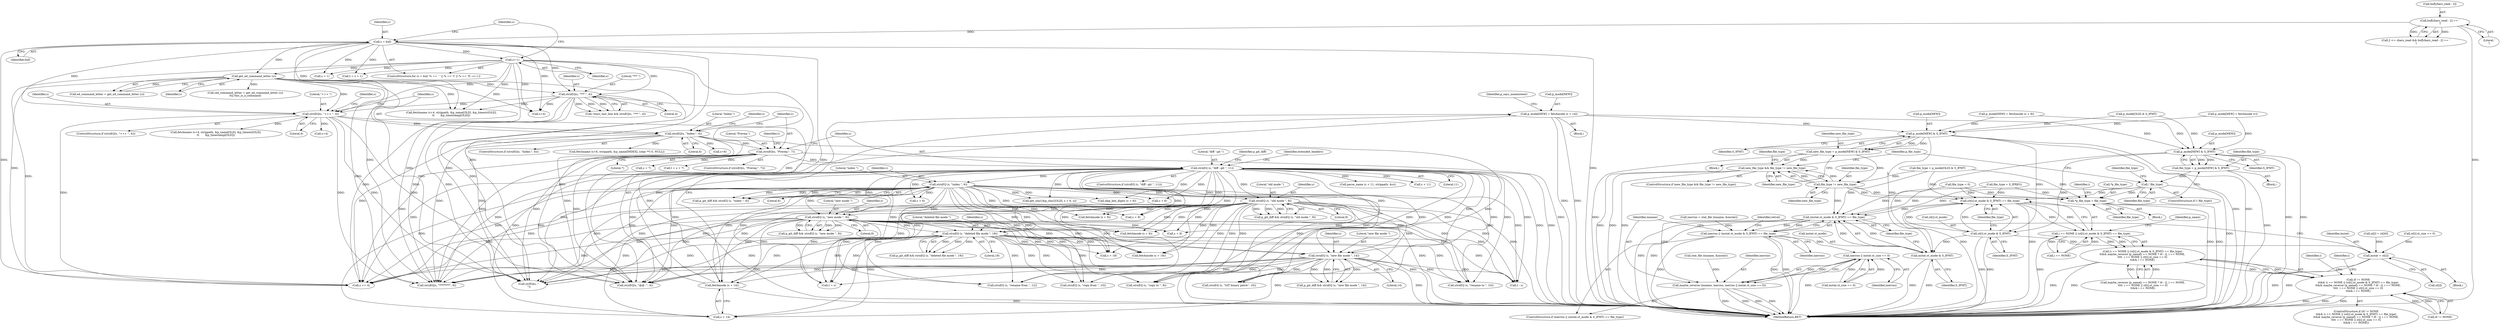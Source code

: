 digraph "0_savannah_f290f48a621867084884bfff87f8093c15195e6a@API" {
"1001030" [label="(Call,p_mode[NEW] = fetchmode (s + 14))"];
"1001034" [label="(Call,fetchmode (s + 14))"];
"1001025" [label="(Call,strnEQ (s, \"new file mode \", 14))"];
"1000980" [label="(Call,strnEQ (s, \"new mode \", 9))"];
"1000754" [label="(Call,strnEQ (s, \"diff --git \", 11))"];
"1000665" [label="(Call,strnEQ(s, \"Prereq:\", 7))"];
"1000639" [label="(Call,strnEQ(s, \"Index:\", 6))"];
"1000609" [label="(Call,strnEQ(s, \"+++ \", 4))"];
"1000559" [label="(Call,get_ed_command_letter (s))"];
"1000438" [label="(Call,s = buf)"];
"1000430" [label="(Call,buf[chars_read - 2] == '\r')"];
"1000455" [label="(Call,s++)"];
"1000582" [label="(Call,strnEQ(s, \"*** \", 4))"];
"1000859" [label="(Call,strnEQ (s, \"index \", 6))"];
"1000960" [label="(Call,strnEQ (s, \"old mode \", 9))"];
"1001000" [label="(Call,strnEQ (s, \"deleted file mode \", 18))"];
"1001648" [label="(Call,p_mode[NEW] & S_IFMT)"];
"1001646" [label="(Call,new_file_type = p_mode[NEW] & S_IFMT)"];
"1001654" [label="(Call,new_file_type && file_type != new_file_type)"];
"1001656" [label="(Call,file_type != new_file_type)"];
"1001677" [label="(Call,*p_file_type = file_type)"];
"1001945" [label="(Call,(st[i].st_mode & S_IFMT) == file_type)"];
"1001941" [label="(Call,i == NONE || (st[i].st_mode & S_IFMT) == file_type)"];
"1001940" [label="(Call,(i == NONE || (st[i].st_mode & S_IFMT) == file_type)\n\t\t&& maybe_reverse (p_name[i == NONE ? i0 : i], i == NONE,\n\t\t\t\t  i == NONE || st[i].st_size == 0)\n\t\t&& i == NONE)"];
"1001936" [label="(Call,i0 != NONE\n\t\t&& (i == NONE || (st[i].st_mode & S_IFMT) == file_type)\n\t\t&& maybe_reverse (p_name[i == NONE ? i0 : i], i == NONE,\n\t\t\t\t  i == NONE || st[i].st_size == 0)\n\t\t&& i == NONE)"];
"1002126" [label="(Call,(instat.st_mode & S_IFMT) == file_type)"];
"1002124" [label="(Call,inerrno || (instat.st_mode & S_IFMT) == file_type)"];
"1002136" [label="(Call,inerrno || instat.st_size == 0)"];
"1002133" [label="(Call,maybe_reverse (inname, inerrno, inerrno || instat.st_size == 0))"];
"1001946" [label="(Call,st[i].st_mode & S_IFMT)"];
"1002127" [label="(Call,instat.st_mode & S_IFMT)"];
"1002166" [label="(Call,instat = st[i])"];
"1001666" [label="(Call,p_mode[NEW] & S_IFMT)"];
"1001664" [label="(Call,file_type = p_mode[NEW] & S_IFMT)"];
"1001672" [label="(Call,! file_type)"];
"1000871" [label="(Call,s + 6)"];
"1000754" [label="(Call,strnEQ (s, \"diff --git \", 11))"];
"1001663" [label="(Block,)"];
"1001660" [label="(Identifier,file_type)"];
"1001026" [label="(Identifier,s)"];
"1001982" [label="(Identifier,i)"];
"1001672" [label="(Call,! file_type)"];
"1000645" [label="(Call,s+6)"];
"1001200" [label="(Call,t - s)"];
"1001971" [label="(Call,st[i].st_size == 0)"];
"1001947" [label="(Call,st[i].st_mode)"];
"1002166" [label="(Call,instat = st[i])"];
"1001034" [label="(Call,fetchmode (s + 14))"];
"1000641" [label="(Literal,\"Index:\")"];
"1000560" [label="(Identifier,s)"];
"1000989" [label="(Call,fetchmode (s + 9))"];
"1000436" [label="(Literal,'\r')"];
"1000857" [label="(Call,p_git_diff && strnEQ (s, \"index \", 6))"];
"1001040" [label="(Identifier,p_says_nonexistent)"];
"1001957" [label="(Identifier,p_name)"];
"1001027" [label="(Literal,\"new file mode \")"];
"1001050" [label="(Call,strnEQ (s, \"rename from \", 12))"];
"1000556" [label="(Call,(ed_command_letter = get_ed_command_letter (s))\n\t\t|| this_is_a_command)"];
"1001675" [label="(Identifier,file_type)"];
"1001646" [label="(Call,new_file_type = p_mode[NEW] & S_IFMT)"];
"1001118" [label="(Call,strnEQ (s, \"GIT binary patch\", 16))"];
"1000858" [label="(Identifier,p_git_diff)"];
"1002167" [label="(Identifier,instat)"];
"1000444" [label="(Identifier,s)"];
"1000861" [label="(Literal,\"index \")"];
"1000583" [label="(Identifier,s)"];
"1001644" [label="(Block,)"];
"1002134" [label="(Identifier,inname)"];
"1000981" [label="(Identifier,s)"];
"1001303" [label="(Call,s += 4)"];
"1002136" [label="(Call,inerrno || instat.st_size == 0)"];
"1000753" [label="(ControlStructure,if (strnEQ (s, \"diff --git \", 11)))"];
"1001674" [label="(Call,file_type = S_IFREG)"];
"1000870" [label="(Call,skip_hex_digits (s + 6))"];
"1001678" [label="(Call,*p_file_type)"];
"1001084" [label="(Call,strnEQ (s, \"copy from \", 10))"];
"1000430" [label="(Call,buf[chars_read - 2] == '\r')"];
"1001682" [label="(Identifier,i)"];
"1001003" [label="(Literal,18)"];
"1001009" [label="(Call,fetchmode (s + 18))"];
"1000582" [label="(Call,strnEQ(s, \"*** \", 4))"];
"1001652" [label="(Identifier,S_IFMT)"];
"1001635" [label="(Call,file_type = p_mode[OLD] & S_IFMT)"];
"1000456" [label="(Identifier,s)"];
"1001935" [label="(ControlStructure,if (i0 != NONE\n\t\t&& (i == NONE || (st[i].st_mode & S_IFMT) == file_type)\n\t\t&& maybe_reverse (p_name[i == NONE ? i0 : i], i == NONE,\n\t\t\t\t  i == NONE || st[i].st_size == 0)\n\t\t&& i == NONE))"];
"1002138" [label="(Call,instat.st_size == 0)"];
"1001671" [label="(ControlStructure,if (! file_type))"];
"1000584" [label="(Literal,\"*** \")"];
"1001936" [label="(Call,i0 != NONE\n\t\t&& (i == NONE || (st[i].st_mode & S_IFMT) == file_type)\n\t\t&& maybe_reverse (p_name[i == NONE ? i0 : i], i == NONE,\n\t\t\t\t  i == NONE || st[i].st_size == 0)\n\t\t&& i == NONE)"];
"1001679" [label="(Identifier,p_file_type)"];
"1000761" [label="(Identifier,extended_headers)"];
"1000908" [label="(Call,s + 6)"];
"1001649" [label="(Call,p_mode[NEW])"];
"1000755" [label="(Identifier,s)"];
"1002132" [label="(Identifier,file_type)"];
"1001001" [label="(Identifier,s)"];
"1001031" [label="(Call,p_mode[NEW])"];
"1001946" [label="(Call,st[i].st_mode & S_IFMT)"];
"1000440" [label="(Identifier,buf)"];
"1001658" [label="(Identifier,new_file_type)"];
"1001025" [label="(Call,strnEQ (s, \"new file mode \", 14))"];
"1001101" [label="(Call,strnEQ (s, \"copy to \", 8))"];
"1001246" [label="(Call,strnEQ(s, \"@@ -\", 4))"];
"1002173" [label="(MethodReturn,RET)"];
"1000666" [label="(Identifier,s)"];
"1000614" [label="(Call,fetchname (s+4, strippath, &p_name[OLD], &p_timestr[OLD],\n\t\t       &p_timestamp[OLD]))"];
"1000616" [label="(Identifier,s)"];
"1001940" [label="(Call,(i == NONE || (st[i].st_mode & S_IFMT) == file_type)\n\t\t&& maybe_reverse (p_name[i == NONE ? i0 : i], i == NONE,\n\t\t\t\t  i == NONE || st[i].st_size == 0)\n\t\t&& i == NONE)"];
"1000585" [label="(Literal,4)"];
"1000980" [label="(Call,strnEQ (s, \"new mode \", 9))"];
"1000664" [label="(ControlStructure,if (strnEQ(s, \"Prereq:\", 7)))"];
"1000983" [label="(Literal,9)"];
"1000579" [label="(Call,!stars_last_line && strnEQ(s, \"*** \", 4))"];
"1001659" [label="(Call,file_type = 0)"];
"1000557" [label="(Call,ed_command_letter = get_ed_command_letter (s))"];
"1002119" [label="(Call,stat_file (inname, &instat))"];
"1001067" [label="(Call,strnEQ (s, \"rename to \", 10))"];
"1000903" [label="(Call,get_sha1(&p_sha1[OLD], s + 6, u))"];
"1000958" [label="(Call,p_git_diff && strnEQ (s, \"old mode \", 9))"];
"1000646" [label="(Identifier,s)"];
"1000860" [label="(Identifier,s)"];
"1000665" [label="(Call,strnEQ(s, \"Prereq:\", 7))"];
"1000587" [label="(Call,fetchname (s+4, strippath, &p_name[OLD], &p_timestr[OLD],\n\t\t       &p_timestamp[OLD]))"];
"1001002" [label="(Literal,\"deleted file mode \")"];
"1000455" [label="(Call,s++)"];
"1000756" [label="(Literal,\"diff --git \")"];
"1000612" [label="(Literal,4)"];
"1000588" [label="(Call,s+4)"];
"1001637" [label="(Call,p_mode[OLD] & S_IFMT)"];
"1001942" [label="(Call,i == NONE)"];
"1001941" [label="(Call,i == NONE || (st[i].st_mode & S_IFMT) == file_type)"];
"1000479" [label="(Call,t = s + 1)"];
"1000862" [label="(Literal,6)"];
"1000559" [label="(Call,get_ed_command_letter (s))"];
"1000962" [label="(Literal,\"old mode \")"];
"1001680" [label="(Identifier,file_type)"];
"1002123" [label="(ControlStructure,if (inerrno || (instat.st_mode & S_IFMT) == file_type))"];
"1001656" [label="(Call,file_type != new_file_type)"];
"1001665" [label="(Identifier,file_type)"];
"1000990" [label="(Call,s + 9)"];
"1000431" [label="(Call,buf[chars_read - 2])"];
"1002128" [label="(Call,instat.st_mode)"];
"1000638" [label="(ControlStructure,if (strnEQ(s, \"Index:\", 6)))"];
"1000610" [label="(Identifier,s)"];
"1001677" [label="(Call,*p_file_type = file_type)"];
"1001673" [label="(Identifier,file_type)"];
"1000668" [label="(Literal,7)"];
"1000426" [label="(Call,2 <= chars_read && buf[chars_read - 2] == '\r')"];
"1001758" [label="(Call,st[i] = st[i0])"];
"1000639" [label="(Call,strnEQ(s, \"Index:\", 6))"];
"1001664" [label="(Call,file_type = p_mode[NEW] & S_IFMT)"];
"1002172" [label="(Identifier,retval)"];
"1000640" [label="(Identifier,s)"];
"1001945" [label="(Call,(st[i].st_mode & S_IFMT) == file_type)"];
"1000985" [label="(Call,p_mode[NEW] = fetchmode (s + 9))"];
"1001010" [label="(Call,s + 18)"];
"1000609" [label="(Call,strnEQ(s, \"+++ \", 4))"];
"1001431" [label="(Call,strnEQ(s, \"********\", 8))"];
"1002131" [label="(Identifier,S_IFMT)"];
"1000799" [label="(Call,parse_name (s + 11, strippath, &u))"];
"1000800" [label="(Call,s + 11)"];
"1002127" [label="(Call,instat.st_mode & S_IFMT)"];
"1002124" [label="(Call,inerrno || (instat.st_mode & S_IFMT) == file_type)"];
"1000673" [label="(Call,s + 7)"];
"1000611" [label="(Literal,\"+++ \")"];
"1001987" [label="(Identifier,i)"];
"1000667" [label="(Literal,\"Prereq:\")"];
"1000859" [label="(Call,strnEQ (s, \"index \", 6))"];
"1001023" [label="(Call,p_git_diff && strnEQ (s, \"new file mode \", 14))"];
"1000969" [label="(Call,fetchmode (s + 9))"];
"1000644" [label="(Call,fetchname (s+6, strippath, &p_name[INDEX], (char **) 0, NULL))"];
"1000970" [label="(Call,s + 9)"];
"1000439" [label="(Identifier,s)"];
"1000481" [label="(Call,s + 1)"];
"1002117" [label="(Call,inerrno = stat_file (inname, &instat))"];
"1001028" [label="(Literal,14)"];
"1001657" [label="(Identifier,file_type)"];
"1001667" [label="(Call,p_mode[NEW])"];
"1000757" [label="(Literal,11)"];
"1002149" [label="(Block,)"];
"1002126" [label="(Call,(instat.st_mode & S_IFMT) == file_type)"];
"1000642" [label="(Literal,6)"];
"1001670" [label="(Identifier,S_IFMT)"];
"1001953" [label="(Identifier,file_type)"];
"1002168" [label="(Call,st[i])"];
"1001952" [label="(Identifier,S_IFMT)"];
"1001029" [label="(Block,)"];
"1000978" [label="(Call,p_git_diff && strnEQ (s, \"new mode \", 9))"];
"1000963" [label="(Literal,9)"];
"1000998" [label="(Call,p_git_diff && strnEQ (s, \"deleted file mode \", 18))"];
"1001223" [label="(Call,strEQ(s, \".\n\"))"];
"1001030" [label="(Call,p_mode[NEW] = fetchmode (s + 14))"];
"1002135" [label="(Identifier,inerrno)"];
"1002133" [label="(Call,maybe_reverse (inname, inerrno, inerrno || instat.st_size == 0))"];
"1002125" [label="(Identifier,inerrno)"];
"1000437" [label="(ControlStructure,for (s = buf; *s == ' ' || *s == '\t' || *s == 'X'; s++))"];
"1001000" [label="(Call,strnEQ (s, \"deleted file mode \", 18))"];
"1001035" [label="(Call,s + 14)"];
"1000615" [label="(Call,s+4)"];
"1001647" [label="(Identifier,new_file_type)"];
"1000608" [label="(ControlStructure,if (strnEQ(s, \"+++ \", 4)))"];
"1000438" [label="(Call,s = buf)"];
"1001653" [label="(ControlStructure,if (new_file_type && file_type != new_file_type))"];
"1002137" [label="(Identifier,inerrno)"];
"1000982" [label="(Literal,\"new mode \")"];
"1000960" [label="(Call,strnEQ (s, \"old mode \", 9))"];
"1001954" [label="(Call,maybe_reverse (p_name[i == NONE ? i0 : i], i == NONE,\n\t\t\t\t  i == NONE || st[i].st_size == 0)\n\t\t&& i == NONE)"];
"1001655" [label="(Identifier,new_file_type)"];
"1001666" [label="(Call,p_mode[NEW] & S_IFMT)"];
"1000961" [label="(Identifier,s)"];
"1000129" [label="(Block,)"];
"1000947" [label="(Call,p_mode[NEW] = fetchmode (v))"];
"1000671" [label="(Call,t = s + 7)"];
"1001648" [label="(Call,p_mode[NEW] & S_IFMT)"];
"1001937" [label="(Call,i0 != NONE)"];
"1001136" [label="(Call,t = s)"];
"1001654" [label="(Call,new_file_type && file_type != new_file_type)"];
"1000672" [label="(Identifier,t)"];
"1001030" -> "1001029"  [label="AST: "];
"1001030" -> "1001034"  [label="CFG: "];
"1001031" -> "1001030"  [label="AST: "];
"1001034" -> "1001030"  [label="AST: "];
"1001040" -> "1001030"  [label="CFG: "];
"1001030" -> "1002173"  [label="DDG: "];
"1001030" -> "1002173"  [label="DDG: "];
"1001034" -> "1001030"  [label="DDG: "];
"1001030" -> "1001648"  [label="DDG: "];
"1001030" -> "1001666"  [label="DDG: "];
"1001034" -> "1001035"  [label="CFG: "];
"1001035" -> "1001034"  [label="AST: "];
"1001034" -> "1002173"  [label="DDG: "];
"1001025" -> "1001034"  [label="DDG: "];
"1000980" -> "1001034"  [label="DDG: "];
"1000754" -> "1001034"  [label="DDG: "];
"1000960" -> "1001034"  [label="DDG: "];
"1001000" -> "1001034"  [label="DDG: "];
"1000859" -> "1001034"  [label="DDG: "];
"1001025" -> "1001023"  [label="AST: "];
"1001025" -> "1001028"  [label="CFG: "];
"1001026" -> "1001025"  [label="AST: "];
"1001027" -> "1001025"  [label="AST: "];
"1001028" -> "1001025"  [label="AST: "];
"1001023" -> "1001025"  [label="CFG: "];
"1001025" -> "1002173"  [label="DDG: "];
"1001025" -> "1001023"  [label="DDG: "];
"1001025" -> "1001023"  [label="DDG: "];
"1001025" -> "1001023"  [label="DDG: "];
"1000980" -> "1001025"  [label="DDG: "];
"1000754" -> "1001025"  [label="DDG: "];
"1000960" -> "1001025"  [label="DDG: "];
"1001000" -> "1001025"  [label="DDG: "];
"1000859" -> "1001025"  [label="DDG: "];
"1001025" -> "1001035"  [label="DDG: "];
"1001025" -> "1001050"  [label="DDG: "];
"1001025" -> "1001067"  [label="DDG: "];
"1001025" -> "1001084"  [label="DDG: "];
"1001025" -> "1001101"  [label="DDG: "];
"1001025" -> "1001118"  [label="DDG: "];
"1001025" -> "1001136"  [label="DDG: "];
"1001025" -> "1001200"  [label="DDG: "];
"1001025" -> "1001223"  [label="DDG: "];
"1001025" -> "1001246"  [label="DDG: "];
"1001025" -> "1001303"  [label="DDG: "];
"1001025" -> "1001431"  [label="DDG: "];
"1000980" -> "1000978"  [label="AST: "];
"1000980" -> "1000983"  [label="CFG: "];
"1000981" -> "1000980"  [label="AST: "];
"1000982" -> "1000980"  [label="AST: "];
"1000983" -> "1000980"  [label="AST: "];
"1000978" -> "1000980"  [label="CFG: "];
"1000980" -> "1002173"  [label="DDG: "];
"1000980" -> "1000978"  [label="DDG: "];
"1000980" -> "1000978"  [label="DDG: "];
"1000980" -> "1000978"  [label="DDG: "];
"1000754" -> "1000980"  [label="DDG: "];
"1000859" -> "1000980"  [label="DDG: "];
"1000960" -> "1000980"  [label="DDG: "];
"1000980" -> "1000989"  [label="DDG: "];
"1000980" -> "1000990"  [label="DDG: "];
"1000980" -> "1001000"  [label="DDG: "];
"1000980" -> "1001009"  [label="DDG: "];
"1000980" -> "1001010"  [label="DDG: "];
"1000980" -> "1001035"  [label="DDG: "];
"1000980" -> "1001050"  [label="DDG: "];
"1000980" -> "1001067"  [label="DDG: "];
"1000980" -> "1001084"  [label="DDG: "];
"1000980" -> "1001101"  [label="DDG: "];
"1000980" -> "1001118"  [label="DDG: "];
"1000980" -> "1001136"  [label="DDG: "];
"1000980" -> "1001200"  [label="DDG: "];
"1000980" -> "1001223"  [label="DDG: "];
"1000980" -> "1001246"  [label="DDG: "];
"1000980" -> "1001303"  [label="DDG: "];
"1000980" -> "1001431"  [label="DDG: "];
"1000754" -> "1000753"  [label="AST: "];
"1000754" -> "1000757"  [label="CFG: "];
"1000755" -> "1000754"  [label="AST: "];
"1000756" -> "1000754"  [label="AST: "];
"1000757" -> "1000754"  [label="AST: "];
"1000761" -> "1000754"  [label="CFG: "];
"1000858" -> "1000754"  [label="CFG: "];
"1000754" -> "1002173"  [label="DDG: "];
"1000754" -> "1002173"  [label="DDG: "];
"1000665" -> "1000754"  [label="DDG: "];
"1000754" -> "1000799"  [label="DDG: "];
"1000754" -> "1000800"  [label="DDG: "];
"1000754" -> "1000859"  [label="DDG: "];
"1000754" -> "1000870"  [label="DDG: "];
"1000754" -> "1000871"  [label="DDG: "];
"1000754" -> "1000903"  [label="DDG: "];
"1000754" -> "1000908"  [label="DDG: "];
"1000754" -> "1000960"  [label="DDG: "];
"1000754" -> "1000969"  [label="DDG: "];
"1000754" -> "1000970"  [label="DDG: "];
"1000754" -> "1000989"  [label="DDG: "];
"1000754" -> "1000990"  [label="DDG: "];
"1000754" -> "1001000"  [label="DDG: "];
"1000754" -> "1001009"  [label="DDG: "];
"1000754" -> "1001010"  [label="DDG: "];
"1000754" -> "1001035"  [label="DDG: "];
"1000754" -> "1001050"  [label="DDG: "];
"1000754" -> "1001067"  [label="DDG: "];
"1000754" -> "1001084"  [label="DDG: "];
"1000754" -> "1001101"  [label="DDG: "];
"1000754" -> "1001118"  [label="DDG: "];
"1000754" -> "1001136"  [label="DDG: "];
"1000754" -> "1001200"  [label="DDG: "];
"1000754" -> "1001223"  [label="DDG: "];
"1000754" -> "1001246"  [label="DDG: "];
"1000754" -> "1001303"  [label="DDG: "];
"1000754" -> "1001431"  [label="DDG: "];
"1000665" -> "1000664"  [label="AST: "];
"1000665" -> "1000668"  [label="CFG: "];
"1000666" -> "1000665"  [label="AST: "];
"1000667" -> "1000665"  [label="AST: "];
"1000668" -> "1000665"  [label="AST: "];
"1000672" -> "1000665"  [label="CFG: "];
"1000755" -> "1000665"  [label="CFG: "];
"1000665" -> "1002173"  [label="DDG: "];
"1000639" -> "1000665"  [label="DDG: "];
"1000665" -> "1000671"  [label="DDG: "];
"1000665" -> "1000673"  [label="DDG: "];
"1000665" -> "1001223"  [label="DDG: "];
"1000665" -> "1001246"  [label="DDG: "];
"1000665" -> "1001303"  [label="DDG: "];
"1000665" -> "1001431"  [label="DDG: "];
"1000639" -> "1000638"  [label="AST: "];
"1000639" -> "1000642"  [label="CFG: "];
"1000640" -> "1000639"  [label="AST: "];
"1000641" -> "1000639"  [label="AST: "];
"1000642" -> "1000639"  [label="AST: "];
"1000646" -> "1000639"  [label="CFG: "];
"1000666" -> "1000639"  [label="CFG: "];
"1000639" -> "1002173"  [label="DDG: "];
"1000609" -> "1000639"  [label="DDG: "];
"1000639" -> "1000644"  [label="DDG: "];
"1000639" -> "1000645"  [label="DDG: "];
"1000639" -> "1001223"  [label="DDG: "];
"1000639" -> "1001246"  [label="DDG: "];
"1000639" -> "1001303"  [label="DDG: "];
"1000639" -> "1001431"  [label="DDG: "];
"1000609" -> "1000608"  [label="AST: "];
"1000609" -> "1000612"  [label="CFG: "];
"1000610" -> "1000609"  [label="AST: "];
"1000611" -> "1000609"  [label="AST: "];
"1000612" -> "1000609"  [label="AST: "];
"1000616" -> "1000609"  [label="CFG: "];
"1000640" -> "1000609"  [label="CFG: "];
"1000609" -> "1002173"  [label="DDG: "];
"1000559" -> "1000609"  [label="DDG: "];
"1000582" -> "1000609"  [label="DDG: "];
"1000438" -> "1000609"  [label="DDG: "];
"1000455" -> "1000609"  [label="DDG: "];
"1000609" -> "1000614"  [label="DDG: "];
"1000609" -> "1000615"  [label="DDG: "];
"1000609" -> "1001223"  [label="DDG: "];
"1000609" -> "1001246"  [label="DDG: "];
"1000609" -> "1001303"  [label="DDG: "];
"1000609" -> "1001431"  [label="DDG: "];
"1000559" -> "1000557"  [label="AST: "];
"1000559" -> "1000560"  [label="CFG: "];
"1000560" -> "1000559"  [label="AST: "];
"1000557" -> "1000559"  [label="CFG: "];
"1000559" -> "1000556"  [label="DDG: "];
"1000559" -> "1000557"  [label="DDG: "];
"1000438" -> "1000559"  [label="DDG: "];
"1000455" -> "1000559"  [label="DDG: "];
"1000559" -> "1000582"  [label="DDG: "];
"1000559" -> "1000587"  [label="DDG: "];
"1000559" -> "1000588"  [label="DDG: "];
"1000559" -> "1001223"  [label="DDG: "];
"1000559" -> "1001246"  [label="DDG: "];
"1000559" -> "1001303"  [label="DDG: "];
"1000559" -> "1001431"  [label="DDG: "];
"1000438" -> "1000437"  [label="AST: "];
"1000438" -> "1000440"  [label="CFG: "];
"1000439" -> "1000438"  [label="AST: "];
"1000440" -> "1000438"  [label="AST: "];
"1000444" -> "1000438"  [label="CFG: "];
"1000438" -> "1002173"  [label="DDG: "];
"1000430" -> "1000438"  [label="DDG: "];
"1000438" -> "1000455"  [label="DDG: "];
"1000438" -> "1000479"  [label="DDG: "];
"1000438" -> "1000481"  [label="DDG: "];
"1000438" -> "1000582"  [label="DDG: "];
"1000438" -> "1000587"  [label="DDG: "];
"1000438" -> "1000588"  [label="DDG: "];
"1000438" -> "1001223"  [label="DDG: "];
"1000438" -> "1001246"  [label="DDG: "];
"1000438" -> "1001303"  [label="DDG: "];
"1000438" -> "1001431"  [label="DDG: "];
"1000430" -> "1000426"  [label="AST: "];
"1000430" -> "1000436"  [label="CFG: "];
"1000431" -> "1000430"  [label="AST: "];
"1000436" -> "1000430"  [label="AST: "];
"1000426" -> "1000430"  [label="CFG: "];
"1000430" -> "1002173"  [label="DDG: "];
"1000430" -> "1000426"  [label="DDG: "];
"1000430" -> "1000426"  [label="DDG: "];
"1000455" -> "1000437"  [label="AST: "];
"1000455" -> "1000456"  [label="CFG: "];
"1000456" -> "1000455"  [label="AST: "];
"1000444" -> "1000455"  [label="CFG: "];
"1000455" -> "1000479"  [label="DDG: "];
"1000455" -> "1000481"  [label="DDG: "];
"1000455" -> "1000582"  [label="DDG: "];
"1000455" -> "1000587"  [label="DDG: "];
"1000455" -> "1000588"  [label="DDG: "];
"1000455" -> "1001223"  [label="DDG: "];
"1000455" -> "1001246"  [label="DDG: "];
"1000455" -> "1001303"  [label="DDG: "];
"1000455" -> "1001431"  [label="DDG: "];
"1000582" -> "1000579"  [label="AST: "];
"1000582" -> "1000585"  [label="CFG: "];
"1000583" -> "1000582"  [label="AST: "];
"1000584" -> "1000582"  [label="AST: "];
"1000585" -> "1000582"  [label="AST: "];
"1000579" -> "1000582"  [label="CFG: "];
"1000582" -> "1000579"  [label="DDG: "];
"1000582" -> "1000579"  [label="DDG: "];
"1000582" -> "1000579"  [label="DDG: "];
"1000582" -> "1000587"  [label="DDG: "];
"1000582" -> "1000588"  [label="DDG: "];
"1000582" -> "1001223"  [label="DDG: "];
"1000582" -> "1001246"  [label="DDG: "];
"1000582" -> "1001303"  [label="DDG: "];
"1000582" -> "1001431"  [label="DDG: "];
"1000859" -> "1000857"  [label="AST: "];
"1000859" -> "1000862"  [label="CFG: "];
"1000860" -> "1000859"  [label="AST: "];
"1000861" -> "1000859"  [label="AST: "];
"1000862" -> "1000859"  [label="AST: "];
"1000857" -> "1000859"  [label="CFG: "];
"1000859" -> "1002173"  [label="DDG: "];
"1000859" -> "1000857"  [label="DDG: "];
"1000859" -> "1000857"  [label="DDG: "];
"1000859" -> "1000857"  [label="DDG: "];
"1000859" -> "1000870"  [label="DDG: "];
"1000859" -> "1000871"  [label="DDG: "];
"1000859" -> "1000903"  [label="DDG: "];
"1000859" -> "1000908"  [label="DDG: "];
"1000859" -> "1000960"  [label="DDG: "];
"1000859" -> "1000969"  [label="DDG: "];
"1000859" -> "1000970"  [label="DDG: "];
"1000859" -> "1000989"  [label="DDG: "];
"1000859" -> "1000990"  [label="DDG: "];
"1000859" -> "1001000"  [label="DDG: "];
"1000859" -> "1001009"  [label="DDG: "];
"1000859" -> "1001010"  [label="DDG: "];
"1000859" -> "1001035"  [label="DDG: "];
"1000859" -> "1001050"  [label="DDG: "];
"1000859" -> "1001067"  [label="DDG: "];
"1000859" -> "1001084"  [label="DDG: "];
"1000859" -> "1001101"  [label="DDG: "];
"1000859" -> "1001118"  [label="DDG: "];
"1000859" -> "1001136"  [label="DDG: "];
"1000859" -> "1001200"  [label="DDG: "];
"1000859" -> "1001223"  [label="DDG: "];
"1000859" -> "1001246"  [label="DDG: "];
"1000859" -> "1001303"  [label="DDG: "];
"1000859" -> "1001431"  [label="DDG: "];
"1000960" -> "1000958"  [label="AST: "];
"1000960" -> "1000963"  [label="CFG: "];
"1000961" -> "1000960"  [label="AST: "];
"1000962" -> "1000960"  [label="AST: "];
"1000963" -> "1000960"  [label="AST: "];
"1000958" -> "1000960"  [label="CFG: "];
"1000960" -> "1002173"  [label="DDG: "];
"1000960" -> "1000958"  [label="DDG: "];
"1000960" -> "1000958"  [label="DDG: "];
"1000960" -> "1000958"  [label="DDG: "];
"1000960" -> "1000969"  [label="DDG: "];
"1000960" -> "1000970"  [label="DDG: "];
"1000960" -> "1000989"  [label="DDG: "];
"1000960" -> "1000990"  [label="DDG: "];
"1000960" -> "1001000"  [label="DDG: "];
"1000960" -> "1001009"  [label="DDG: "];
"1000960" -> "1001010"  [label="DDG: "];
"1000960" -> "1001035"  [label="DDG: "];
"1000960" -> "1001050"  [label="DDG: "];
"1000960" -> "1001067"  [label="DDG: "];
"1000960" -> "1001084"  [label="DDG: "];
"1000960" -> "1001101"  [label="DDG: "];
"1000960" -> "1001118"  [label="DDG: "];
"1000960" -> "1001136"  [label="DDG: "];
"1000960" -> "1001200"  [label="DDG: "];
"1000960" -> "1001223"  [label="DDG: "];
"1000960" -> "1001246"  [label="DDG: "];
"1000960" -> "1001303"  [label="DDG: "];
"1000960" -> "1001431"  [label="DDG: "];
"1001000" -> "1000998"  [label="AST: "];
"1001000" -> "1001003"  [label="CFG: "];
"1001001" -> "1001000"  [label="AST: "];
"1001002" -> "1001000"  [label="AST: "];
"1001003" -> "1001000"  [label="AST: "];
"1000998" -> "1001000"  [label="CFG: "];
"1001000" -> "1002173"  [label="DDG: "];
"1001000" -> "1000998"  [label="DDG: "];
"1001000" -> "1000998"  [label="DDG: "];
"1001000" -> "1000998"  [label="DDG: "];
"1001000" -> "1001009"  [label="DDG: "];
"1001000" -> "1001010"  [label="DDG: "];
"1001000" -> "1001035"  [label="DDG: "];
"1001000" -> "1001050"  [label="DDG: "];
"1001000" -> "1001067"  [label="DDG: "];
"1001000" -> "1001084"  [label="DDG: "];
"1001000" -> "1001101"  [label="DDG: "];
"1001000" -> "1001118"  [label="DDG: "];
"1001000" -> "1001136"  [label="DDG: "];
"1001000" -> "1001200"  [label="DDG: "];
"1001000" -> "1001223"  [label="DDG: "];
"1001000" -> "1001246"  [label="DDG: "];
"1001000" -> "1001303"  [label="DDG: "];
"1001000" -> "1001431"  [label="DDG: "];
"1001648" -> "1001646"  [label="AST: "];
"1001648" -> "1001652"  [label="CFG: "];
"1001649" -> "1001648"  [label="AST: "];
"1001652" -> "1001648"  [label="AST: "];
"1001646" -> "1001648"  [label="CFG: "];
"1001648" -> "1002173"  [label="DDG: "];
"1001648" -> "1002173"  [label="DDG: "];
"1001648" -> "1001646"  [label="DDG: "];
"1001648" -> "1001646"  [label="DDG: "];
"1000947" -> "1001648"  [label="DDG: "];
"1000985" -> "1001648"  [label="DDG: "];
"1001637" -> "1001648"  [label="DDG: "];
"1001648" -> "1001946"  [label="DDG: "];
"1001648" -> "1002127"  [label="DDG: "];
"1001646" -> "1001644"  [label="AST: "];
"1001647" -> "1001646"  [label="AST: "];
"1001655" -> "1001646"  [label="CFG: "];
"1001646" -> "1002173"  [label="DDG: "];
"1001646" -> "1001654"  [label="DDG: "];
"1001646" -> "1001656"  [label="DDG: "];
"1001654" -> "1001653"  [label="AST: "];
"1001654" -> "1001655"  [label="CFG: "];
"1001654" -> "1001656"  [label="CFG: "];
"1001655" -> "1001654"  [label="AST: "];
"1001656" -> "1001654"  [label="AST: "];
"1001660" -> "1001654"  [label="CFG: "];
"1001679" -> "1001654"  [label="CFG: "];
"1001654" -> "1002173"  [label="DDG: "];
"1001654" -> "1002173"  [label="DDG: "];
"1001654" -> "1002173"  [label="DDG: "];
"1001656" -> "1001654"  [label="DDG: "];
"1001656" -> "1001654"  [label="DDG: "];
"1001656" -> "1001658"  [label="CFG: "];
"1001657" -> "1001656"  [label="AST: "];
"1001658" -> "1001656"  [label="AST: "];
"1001635" -> "1001656"  [label="DDG: "];
"1001656" -> "1001677"  [label="DDG: "];
"1001656" -> "1001945"  [label="DDG: "];
"1001656" -> "1002126"  [label="DDG: "];
"1001677" -> "1000129"  [label="AST: "];
"1001677" -> "1001680"  [label="CFG: "];
"1001678" -> "1001677"  [label="AST: "];
"1001680" -> "1001677"  [label="AST: "];
"1001682" -> "1001677"  [label="CFG: "];
"1001677" -> "1002173"  [label="DDG: "];
"1001677" -> "1002173"  [label="DDG: "];
"1001635" -> "1001677"  [label="DDG: "];
"1001659" -> "1001677"  [label="DDG: "];
"1001672" -> "1001677"  [label="DDG: "];
"1001674" -> "1001677"  [label="DDG: "];
"1001945" -> "1001941"  [label="AST: "];
"1001945" -> "1001953"  [label="CFG: "];
"1001946" -> "1001945"  [label="AST: "];
"1001953" -> "1001945"  [label="AST: "];
"1001941" -> "1001945"  [label="CFG: "];
"1001945" -> "1002173"  [label="DDG: "];
"1001945" -> "1002173"  [label="DDG: "];
"1001945" -> "1001941"  [label="DDG: "];
"1001945" -> "1001941"  [label="DDG: "];
"1001946" -> "1001945"  [label="DDG: "];
"1001946" -> "1001945"  [label="DDG: "];
"1001635" -> "1001945"  [label="DDG: "];
"1001659" -> "1001945"  [label="DDG: "];
"1001672" -> "1001945"  [label="DDG: "];
"1001674" -> "1001945"  [label="DDG: "];
"1001945" -> "1002126"  [label="DDG: "];
"1001941" -> "1001940"  [label="AST: "];
"1001941" -> "1001942"  [label="CFG: "];
"1001942" -> "1001941"  [label="AST: "];
"1001957" -> "1001941"  [label="CFG: "];
"1001940" -> "1001941"  [label="CFG: "];
"1001941" -> "1002173"  [label="DDG: "];
"1001941" -> "1001940"  [label="DDG: "];
"1001941" -> "1001940"  [label="DDG: "];
"1001942" -> "1001941"  [label="DDG: "];
"1001942" -> "1001941"  [label="DDG: "];
"1001940" -> "1001936"  [label="AST: "];
"1001940" -> "1001954"  [label="CFG: "];
"1001954" -> "1001940"  [label="AST: "];
"1001936" -> "1001940"  [label="CFG: "];
"1001940" -> "1002173"  [label="DDG: "];
"1001940" -> "1002173"  [label="DDG: "];
"1001940" -> "1001936"  [label="DDG: "];
"1001940" -> "1001936"  [label="DDG: "];
"1001954" -> "1001940"  [label="DDG: "];
"1001954" -> "1001940"  [label="DDG: "];
"1001936" -> "1001935"  [label="AST: "];
"1001936" -> "1001937"  [label="CFG: "];
"1001937" -> "1001936"  [label="AST: "];
"1001982" -> "1001936"  [label="CFG: "];
"1001987" -> "1001936"  [label="CFG: "];
"1001936" -> "1002173"  [label="DDG: "];
"1001936" -> "1002173"  [label="DDG: "];
"1001936" -> "1002173"  [label="DDG: "];
"1001937" -> "1001936"  [label="DDG: "];
"1001937" -> "1001936"  [label="DDG: "];
"1002126" -> "1002124"  [label="AST: "];
"1002126" -> "1002132"  [label="CFG: "];
"1002127" -> "1002126"  [label="AST: "];
"1002132" -> "1002126"  [label="AST: "];
"1002124" -> "1002126"  [label="CFG: "];
"1002126" -> "1002173"  [label="DDG: "];
"1002126" -> "1002173"  [label="DDG: "];
"1002126" -> "1002124"  [label="DDG: "];
"1002126" -> "1002124"  [label="DDG: "];
"1002127" -> "1002126"  [label="DDG: "];
"1002127" -> "1002126"  [label="DDG: "];
"1001635" -> "1002126"  [label="DDG: "];
"1001659" -> "1002126"  [label="DDG: "];
"1001672" -> "1002126"  [label="DDG: "];
"1001674" -> "1002126"  [label="DDG: "];
"1002124" -> "1002123"  [label="AST: "];
"1002124" -> "1002125"  [label="CFG: "];
"1002125" -> "1002124"  [label="AST: "];
"1002134" -> "1002124"  [label="CFG: "];
"1002172" -> "1002124"  [label="CFG: "];
"1002124" -> "1002173"  [label="DDG: "];
"1002124" -> "1002173"  [label="DDG: "];
"1002124" -> "1002173"  [label="DDG: "];
"1002117" -> "1002124"  [label="DDG: "];
"1002124" -> "1002136"  [label="DDG: "];
"1002136" -> "1002133"  [label="AST: "];
"1002136" -> "1002137"  [label="CFG: "];
"1002136" -> "1002138"  [label="CFG: "];
"1002137" -> "1002136"  [label="AST: "];
"1002138" -> "1002136"  [label="AST: "];
"1002133" -> "1002136"  [label="CFG: "];
"1002136" -> "1002173"  [label="DDG: "];
"1002136" -> "1002133"  [label="DDG: "];
"1002136" -> "1002133"  [label="DDG: "];
"1002138" -> "1002136"  [label="DDG: "];
"1002138" -> "1002136"  [label="DDG: "];
"1002133" -> "1002123"  [label="AST: "];
"1002134" -> "1002133"  [label="AST: "];
"1002135" -> "1002133"  [label="AST: "];
"1002172" -> "1002133"  [label="CFG: "];
"1002133" -> "1002173"  [label="DDG: "];
"1002133" -> "1002173"  [label="DDG: "];
"1002133" -> "1002173"  [label="DDG: "];
"1002133" -> "1002173"  [label="DDG: "];
"1002119" -> "1002133"  [label="DDG: "];
"1001946" -> "1001952"  [label="CFG: "];
"1001947" -> "1001946"  [label="AST: "];
"1001952" -> "1001946"  [label="AST: "];
"1001953" -> "1001946"  [label="CFG: "];
"1001946" -> "1002173"  [label="DDG: "];
"1001946" -> "1002173"  [label="DDG: "];
"1001666" -> "1001946"  [label="DDG: "];
"1001946" -> "1002127"  [label="DDG: "];
"1001946" -> "1002166"  [label="DDG: "];
"1002127" -> "1002131"  [label="CFG: "];
"1002128" -> "1002127"  [label="AST: "];
"1002131" -> "1002127"  [label="AST: "];
"1002132" -> "1002127"  [label="CFG: "];
"1002127" -> "1002173"  [label="DDG: "];
"1002127" -> "1002173"  [label="DDG: "];
"1001666" -> "1002127"  [label="DDG: "];
"1002166" -> "1002149"  [label="AST: "];
"1002166" -> "1002168"  [label="CFG: "];
"1002167" -> "1002166"  [label="AST: "];
"1002168" -> "1002166"  [label="AST: "];
"1002172" -> "1002166"  [label="CFG: "];
"1002166" -> "1002173"  [label="DDG: "];
"1002166" -> "1002173"  [label="DDG: "];
"1001758" -> "1002166"  [label="DDG: "];
"1001971" -> "1002166"  [label="DDG: "];
"1001666" -> "1001664"  [label="AST: "];
"1001666" -> "1001670"  [label="CFG: "];
"1001667" -> "1001666"  [label="AST: "];
"1001670" -> "1001666"  [label="AST: "];
"1001664" -> "1001666"  [label="CFG: "];
"1001666" -> "1002173"  [label="DDG: "];
"1001666" -> "1002173"  [label="DDG: "];
"1001666" -> "1001664"  [label="DDG: "];
"1001666" -> "1001664"  [label="DDG: "];
"1000947" -> "1001666"  [label="DDG: "];
"1000985" -> "1001666"  [label="DDG: "];
"1001637" -> "1001666"  [label="DDG: "];
"1001664" -> "1001663"  [label="AST: "];
"1001665" -> "1001664"  [label="AST: "];
"1001673" -> "1001664"  [label="CFG: "];
"1001664" -> "1002173"  [label="DDG: "];
"1001664" -> "1001672"  [label="DDG: "];
"1001672" -> "1001671"  [label="AST: "];
"1001672" -> "1001673"  [label="CFG: "];
"1001673" -> "1001672"  [label="AST: "];
"1001675" -> "1001672"  [label="CFG: "];
"1001679" -> "1001672"  [label="CFG: "];
"1001672" -> "1002173"  [label="DDG: "];
}
